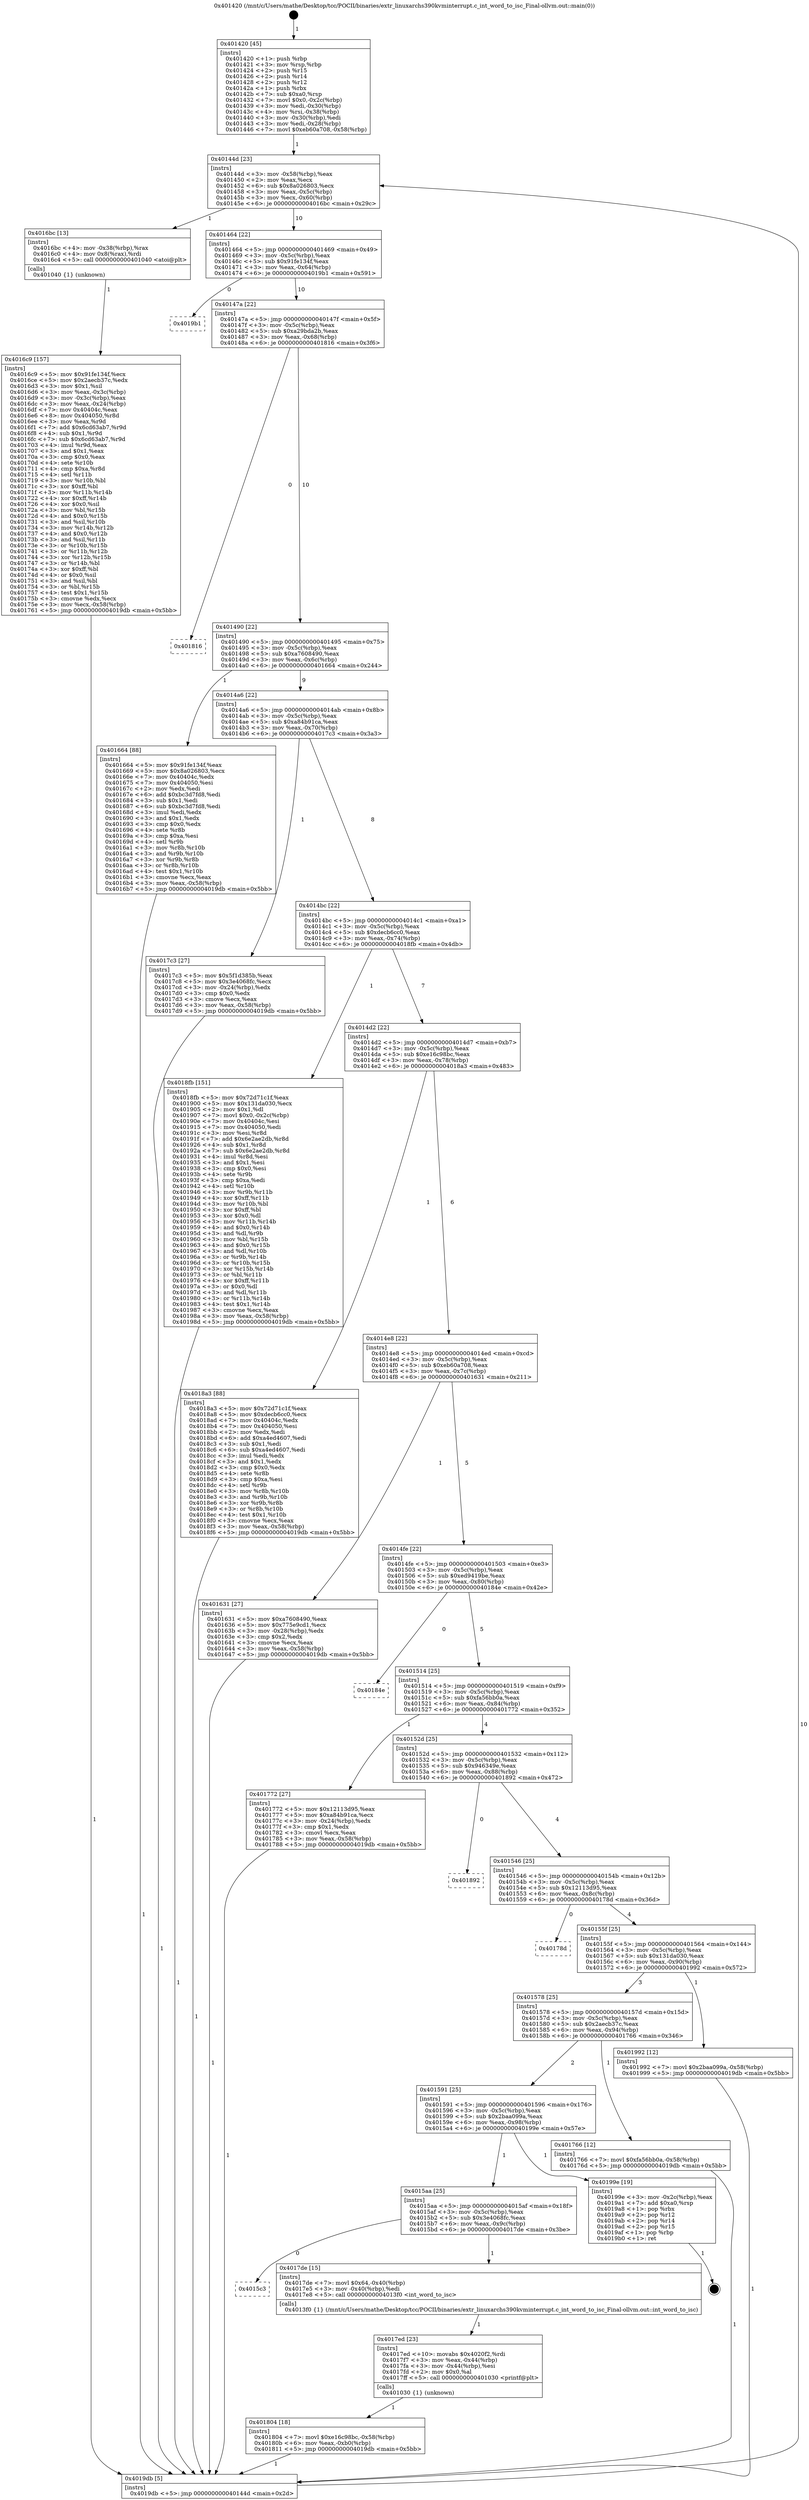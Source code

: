 digraph "0x401420" {
  label = "0x401420 (/mnt/c/Users/mathe/Desktop/tcc/POCII/binaries/extr_linuxarchs390kvminterrupt.c_int_word_to_isc_Final-ollvm.out::main(0))"
  labelloc = "t"
  node[shape=record]

  Entry [label="",width=0.3,height=0.3,shape=circle,fillcolor=black,style=filled]
  "0x40144d" [label="{
     0x40144d [23]\l
     | [instrs]\l
     &nbsp;&nbsp;0x40144d \<+3\>: mov -0x58(%rbp),%eax\l
     &nbsp;&nbsp;0x401450 \<+2\>: mov %eax,%ecx\l
     &nbsp;&nbsp;0x401452 \<+6\>: sub $0x8a026803,%ecx\l
     &nbsp;&nbsp;0x401458 \<+3\>: mov %eax,-0x5c(%rbp)\l
     &nbsp;&nbsp;0x40145b \<+3\>: mov %ecx,-0x60(%rbp)\l
     &nbsp;&nbsp;0x40145e \<+6\>: je 00000000004016bc \<main+0x29c\>\l
  }"]
  "0x4016bc" [label="{
     0x4016bc [13]\l
     | [instrs]\l
     &nbsp;&nbsp;0x4016bc \<+4\>: mov -0x38(%rbp),%rax\l
     &nbsp;&nbsp;0x4016c0 \<+4\>: mov 0x8(%rax),%rdi\l
     &nbsp;&nbsp;0x4016c4 \<+5\>: call 0000000000401040 \<atoi@plt\>\l
     | [calls]\l
     &nbsp;&nbsp;0x401040 \{1\} (unknown)\l
  }"]
  "0x401464" [label="{
     0x401464 [22]\l
     | [instrs]\l
     &nbsp;&nbsp;0x401464 \<+5\>: jmp 0000000000401469 \<main+0x49\>\l
     &nbsp;&nbsp;0x401469 \<+3\>: mov -0x5c(%rbp),%eax\l
     &nbsp;&nbsp;0x40146c \<+5\>: sub $0x91fe134f,%eax\l
     &nbsp;&nbsp;0x401471 \<+3\>: mov %eax,-0x64(%rbp)\l
     &nbsp;&nbsp;0x401474 \<+6\>: je 00000000004019b1 \<main+0x591\>\l
  }"]
  Exit [label="",width=0.3,height=0.3,shape=circle,fillcolor=black,style=filled,peripheries=2]
  "0x4019b1" [label="{
     0x4019b1\l
  }", style=dashed]
  "0x40147a" [label="{
     0x40147a [22]\l
     | [instrs]\l
     &nbsp;&nbsp;0x40147a \<+5\>: jmp 000000000040147f \<main+0x5f\>\l
     &nbsp;&nbsp;0x40147f \<+3\>: mov -0x5c(%rbp),%eax\l
     &nbsp;&nbsp;0x401482 \<+5\>: sub $0xa29bda2b,%eax\l
     &nbsp;&nbsp;0x401487 \<+3\>: mov %eax,-0x68(%rbp)\l
     &nbsp;&nbsp;0x40148a \<+6\>: je 0000000000401816 \<main+0x3f6\>\l
  }"]
  "0x401804" [label="{
     0x401804 [18]\l
     | [instrs]\l
     &nbsp;&nbsp;0x401804 \<+7\>: movl $0xe16c98bc,-0x58(%rbp)\l
     &nbsp;&nbsp;0x40180b \<+6\>: mov %eax,-0xb0(%rbp)\l
     &nbsp;&nbsp;0x401811 \<+5\>: jmp 00000000004019db \<main+0x5bb\>\l
  }"]
  "0x401816" [label="{
     0x401816\l
  }", style=dashed]
  "0x401490" [label="{
     0x401490 [22]\l
     | [instrs]\l
     &nbsp;&nbsp;0x401490 \<+5\>: jmp 0000000000401495 \<main+0x75\>\l
     &nbsp;&nbsp;0x401495 \<+3\>: mov -0x5c(%rbp),%eax\l
     &nbsp;&nbsp;0x401498 \<+5\>: sub $0xa7608490,%eax\l
     &nbsp;&nbsp;0x40149d \<+3\>: mov %eax,-0x6c(%rbp)\l
     &nbsp;&nbsp;0x4014a0 \<+6\>: je 0000000000401664 \<main+0x244\>\l
  }"]
  "0x4017ed" [label="{
     0x4017ed [23]\l
     | [instrs]\l
     &nbsp;&nbsp;0x4017ed \<+10\>: movabs $0x4020f2,%rdi\l
     &nbsp;&nbsp;0x4017f7 \<+3\>: mov %eax,-0x44(%rbp)\l
     &nbsp;&nbsp;0x4017fa \<+3\>: mov -0x44(%rbp),%esi\l
     &nbsp;&nbsp;0x4017fd \<+2\>: mov $0x0,%al\l
     &nbsp;&nbsp;0x4017ff \<+5\>: call 0000000000401030 \<printf@plt\>\l
     | [calls]\l
     &nbsp;&nbsp;0x401030 \{1\} (unknown)\l
  }"]
  "0x401664" [label="{
     0x401664 [88]\l
     | [instrs]\l
     &nbsp;&nbsp;0x401664 \<+5\>: mov $0x91fe134f,%eax\l
     &nbsp;&nbsp;0x401669 \<+5\>: mov $0x8a026803,%ecx\l
     &nbsp;&nbsp;0x40166e \<+7\>: mov 0x40404c,%edx\l
     &nbsp;&nbsp;0x401675 \<+7\>: mov 0x404050,%esi\l
     &nbsp;&nbsp;0x40167c \<+2\>: mov %edx,%edi\l
     &nbsp;&nbsp;0x40167e \<+6\>: add $0xbc3d7fd8,%edi\l
     &nbsp;&nbsp;0x401684 \<+3\>: sub $0x1,%edi\l
     &nbsp;&nbsp;0x401687 \<+6\>: sub $0xbc3d7fd8,%edi\l
     &nbsp;&nbsp;0x40168d \<+3\>: imul %edi,%edx\l
     &nbsp;&nbsp;0x401690 \<+3\>: and $0x1,%edx\l
     &nbsp;&nbsp;0x401693 \<+3\>: cmp $0x0,%edx\l
     &nbsp;&nbsp;0x401696 \<+4\>: sete %r8b\l
     &nbsp;&nbsp;0x40169a \<+3\>: cmp $0xa,%esi\l
     &nbsp;&nbsp;0x40169d \<+4\>: setl %r9b\l
     &nbsp;&nbsp;0x4016a1 \<+3\>: mov %r8b,%r10b\l
     &nbsp;&nbsp;0x4016a4 \<+3\>: and %r9b,%r10b\l
     &nbsp;&nbsp;0x4016a7 \<+3\>: xor %r9b,%r8b\l
     &nbsp;&nbsp;0x4016aa \<+3\>: or %r8b,%r10b\l
     &nbsp;&nbsp;0x4016ad \<+4\>: test $0x1,%r10b\l
     &nbsp;&nbsp;0x4016b1 \<+3\>: cmovne %ecx,%eax\l
     &nbsp;&nbsp;0x4016b4 \<+3\>: mov %eax,-0x58(%rbp)\l
     &nbsp;&nbsp;0x4016b7 \<+5\>: jmp 00000000004019db \<main+0x5bb\>\l
  }"]
  "0x4014a6" [label="{
     0x4014a6 [22]\l
     | [instrs]\l
     &nbsp;&nbsp;0x4014a6 \<+5\>: jmp 00000000004014ab \<main+0x8b\>\l
     &nbsp;&nbsp;0x4014ab \<+3\>: mov -0x5c(%rbp),%eax\l
     &nbsp;&nbsp;0x4014ae \<+5\>: sub $0xa84b91ca,%eax\l
     &nbsp;&nbsp;0x4014b3 \<+3\>: mov %eax,-0x70(%rbp)\l
     &nbsp;&nbsp;0x4014b6 \<+6\>: je 00000000004017c3 \<main+0x3a3\>\l
  }"]
  "0x4015c3" [label="{
     0x4015c3\l
  }", style=dashed]
  "0x4017c3" [label="{
     0x4017c3 [27]\l
     | [instrs]\l
     &nbsp;&nbsp;0x4017c3 \<+5\>: mov $0x5f1d385b,%eax\l
     &nbsp;&nbsp;0x4017c8 \<+5\>: mov $0x3e4068fc,%ecx\l
     &nbsp;&nbsp;0x4017cd \<+3\>: mov -0x24(%rbp),%edx\l
     &nbsp;&nbsp;0x4017d0 \<+3\>: cmp $0x0,%edx\l
     &nbsp;&nbsp;0x4017d3 \<+3\>: cmove %ecx,%eax\l
     &nbsp;&nbsp;0x4017d6 \<+3\>: mov %eax,-0x58(%rbp)\l
     &nbsp;&nbsp;0x4017d9 \<+5\>: jmp 00000000004019db \<main+0x5bb\>\l
  }"]
  "0x4014bc" [label="{
     0x4014bc [22]\l
     | [instrs]\l
     &nbsp;&nbsp;0x4014bc \<+5\>: jmp 00000000004014c1 \<main+0xa1\>\l
     &nbsp;&nbsp;0x4014c1 \<+3\>: mov -0x5c(%rbp),%eax\l
     &nbsp;&nbsp;0x4014c4 \<+5\>: sub $0xdecb6cc0,%eax\l
     &nbsp;&nbsp;0x4014c9 \<+3\>: mov %eax,-0x74(%rbp)\l
     &nbsp;&nbsp;0x4014cc \<+6\>: je 00000000004018fb \<main+0x4db\>\l
  }"]
  "0x4017de" [label="{
     0x4017de [15]\l
     | [instrs]\l
     &nbsp;&nbsp;0x4017de \<+7\>: movl $0x64,-0x40(%rbp)\l
     &nbsp;&nbsp;0x4017e5 \<+3\>: mov -0x40(%rbp),%edi\l
     &nbsp;&nbsp;0x4017e8 \<+5\>: call 00000000004013f0 \<int_word_to_isc\>\l
     | [calls]\l
     &nbsp;&nbsp;0x4013f0 \{1\} (/mnt/c/Users/mathe/Desktop/tcc/POCII/binaries/extr_linuxarchs390kvminterrupt.c_int_word_to_isc_Final-ollvm.out::int_word_to_isc)\l
  }"]
  "0x4018fb" [label="{
     0x4018fb [151]\l
     | [instrs]\l
     &nbsp;&nbsp;0x4018fb \<+5\>: mov $0x72d71c1f,%eax\l
     &nbsp;&nbsp;0x401900 \<+5\>: mov $0x131da030,%ecx\l
     &nbsp;&nbsp;0x401905 \<+2\>: mov $0x1,%dl\l
     &nbsp;&nbsp;0x401907 \<+7\>: movl $0x0,-0x2c(%rbp)\l
     &nbsp;&nbsp;0x40190e \<+7\>: mov 0x40404c,%esi\l
     &nbsp;&nbsp;0x401915 \<+7\>: mov 0x404050,%edi\l
     &nbsp;&nbsp;0x40191c \<+3\>: mov %esi,%r8d\l
     &nbsp;&nbsp;0x40191f \<+7\>: add $0x6e2ae2db,%r8d\l
     &nbsp;&nbsp;0x401926 \<+4\>: sub $0x1,%r8d\l
     &nbsp;&nbsp;0x40192a \<+7\>: sub $0x6e2ae2db,%r8d\l
     &nbsp;&nbsp;0x401931 \<+4\>: imul %r8d,%esi\l
     &nbsp;&nbsp;0x401935 \<+3\>: and $0x1,%esi\l
     &nbsp;&nbsp;0x401938 \<+3\>: cmp $0x0,%esi\l
     &nbsp;&nbsp;0x40193b \<+4\>: sete %r9b\l
     &nbsp;&nbsp;0x40193f \<+3\>: cmp $0xa,%edi\l
     &nbsp;&nbsp;0x401942 \<+4\>: setl %r10b\l
     &nbsp;&nbsp;0x401946 \<+3\>: mov %r9b,%r11b\l
     &nbsp;&nbsp;0x401949 \<+4\>: xor $0xff,%r11b\l
     &nbsp;&nbsp;0x40194d \<+3\>: mov %r10b,%bl\l
     &nbsp;&nbsp;0x401950 \<+3\>: xor $0xff,%bl\l
     &nbsp;&nbsp;0x401953 \<+3\>: xor $0x0,%dl\l
     &nbsp;&nbsp;0x401956 \<+3\>: mov %r11b,%r14b\l
     &nbsp;&nbsp;0x401959 \<+4\>: and $0x0,%r14b\l
     &nbsp;&nbsp;0x40195d \<+3\>: and %dl,%r9b\l
     &nbsp;&nbsp;0x401960 \<+3\>: mov %bl,%r15b\l
     &nbsp;&nbsp;0x401963 \<+4\>: and $0x0,%r15b\l
     &nbsp;&nbsp;0x401967 \<+3\>: and %dl,%r10b\l
     &nbsp;&nbsp;0x40196a \<+3\>: or %r9b,%r14b\l
     &nbsp;&nbsp;0x40196d \<+3\>: or %r10b,%r15b\l
     &nbsp;&nbsp;0x401970 \<+3\>: xor %r15b,%r14b\l
     &nbsp;&nbsp;0x401973 \<+3\>: or %bl,%r11b\l
     &nbsp;&nbsp;0x401976 \<+4\>: xor $0xff,%r11b\l
     &nbsp;&nbsp;0x40197a \<+3\>: or $0x0,%dl\l
     &nbsp;&nbsp;0x40197d \<+3\>: and %dl,%r11b\l
     &nbsp;&nbsp;0x401980 \<+3\>: or %r11b,%r14b\l
     &nbsp;&nbsp;0x401983 \<+4\>: test $0x1,%r14b\l
     &nbsp;&nbsp;0x401987 \<+3\>: cmovne %ecx,%eax\l
     &nbsp;&nbsp;0x40198a \<+3\>: mov %eax,-0x58(%rbp)\l
     &nbsp;&nbsp;0x40198d \<+5\>: jmp 00000000004019db \<main+0x5bb\>\l
  }"]
  "0x4014d2" [label="{
     0x4014d2 [22]\l
     | [instrs]\l
     &nbsp;&nbsp;0x4014d2 \<+5\>: jmp 00000000004014d7 \<main+0xb7\>\l
     &nbsp;&nbsp;0x4014d7 \<+3\>: mov -0x5c(%rbp),%eax\l
     &nbsp;&nbsp;0x4014da \<+5\>: sub $0xe16c98bc,%eax\l
     &nbsp;&nbsp;0x4014df \<+3\>: mov %eax,-0x78(%rbp)\l
     &nbsp;&nbsp;0x4014e2 \<+6\>: je 00000000004018a3 \<main+0x483\>\l
  }"]
  "0x4015aa" [label="{
     0x4015aa [25]\l
     | [instrs]\l
     &nbsp;&nbsp;0x4015aa \<+5\>: jmp 00000000004015af \<main+0x18f\>\l
     &nbsp;&nbsp;0x4015af \<+3\>: mov -0x5c(%rbp),%eax\l
     &nbsp;&nbsp;0x4015b2 \<+5\>: sub $0x3e4068fc,%eax\l
     &nbsp;&nbsp;0x4015b7 \<+6\>: mov %eax,-0x9c(%rbp)\l
     &nbsp;&nbsp;0x4015bd \<+6\>: je 00000000004017de \<main+0x3be\>\l
  }"]
  "0x4018a3" [label="{
     0x4018a3 [88]\l
     | [instrs]\l
     &nbsp;&nbsp;0x4018a3 \<+5\>: mov $0x72d71c1f,%eax\l
     &nbsp;&nbsp;0x4018a8 \<+5\>: mov $0xdecb6cc0,%ecx\l
     &nbsp;&nbsp;0x4018ad \<+7\>: mov 0x40404c,%edx\l
     &nbsp;&nbsp;0x4018b4 \<+7\>: mov 0x404050,%esi\l
     &nbsp;&nbsp;0x4018bb \<+2\>: mov %edx,%edi\l
     &nbsp;&nbsp;0x4018bd \<+6\>: add $0xa4ed4607,%edi\l
     &nbsp;&nbsp;0x4018c3 \<+3\>: sub $0x1,%edi\l
     &nbsp;&nbsp;0x4018c6 \<+6\>: sub $0xa4ed4607,%edi\l
     &nbsp;&nbsp;0x4018cc \<+3\>: imul %edi,%edx\l
     &nbsp;&nbsp;0x4018cf \<+3\>: and $0x1,%edx\l
     &nbsp;&nbsp;0x4018d2 \<+3\>: cmp $0x0,%edx\l
     &nbsp;&nbsp;0x4018d5 \<+4\>: sete %r8b\l
     &nbsp;&nbsp;0x4018d9 \<+3\>: cmp $0xa,%esi\l
     &nbsp;&nbsp;0x4018dc \<+4\>: setl %r9b\l
     &nbsp;&nbsp;0x4018e0 \<+3\>: mov %r8b,%r10b\l
     &nbsp;&nbsp;0x4018e3 \<+3\>: and %r9b,%r10b\l
     &nbsp;&nbsp;0x4018e6 \<+3\>: xor %r9b,%r8b\l
     &nbsp;&nbsp;0x4018e9 \<+3\>: or %r8b,%r10b\l
     &nbsp;&nbsp;0x4018ec \<+4\>: test $0x1,%r10b\l
     &nbsp;&nbsp;0x4018f0 \<+3\>: cmovne %ecx,%eax\l
     &nbsp;&nbsp;0x4018f3 \<+3\>: mov %eax,-0x58(%rbp)\l
     &nbsp;&nbsp;0x4018f6 \<+5\>: jmp 00000000004019db \<main+0x5bb\>\l
  }"]
  "0x4014e8" [label="{
     0x4014e8 [22]\l
     | [instrs]\l
     &nbsp;&nbsp;0x4014e8 \<+5\>: jmp 00000000004014ed \<main+0xcd\>\l
     &nbsp;&nbsp;0x4014ed \<+3\>: mov -0x5c(%rbp),%eax\l
     &nbsp;&nbsp;0x4014f0 \<+5\>: sub $0xeb60a708,%eax\l
     &nbsp;&nbsp;0x4014f5 \<+3\>: mov %eax,-0x7c(%rbp)\l
     &nbsp;&nbsp;0x4014f8 \<+6\>: je 0000000000401631 \<main+0x211\>\l
  }"]
  "0x40199e" [label="{
     0x40199e [19]\l
     | [instrs]\l
     &nbsp;&nbsp;0x40199e \<+3\>: mov -0x2c(%rbp),%eax\l
     &nbsp;&nbsp;0x4019a1 \<+7\>: add $0xa0,%rsp\l
     &nbsp;&nbsp;0x4019a8 \<+1\>: pop %rbx\l
     &nbsp;&nbsp;0x4019a9 \<+2\>: pop %r12\l
     &nbsp;&nbsp;0x4019ab \<+2\>: pop %r14\l
     &nbsp;&nbsp;0x4019ad \<+2\>: pop %r15\l
     &nbsp;&nbsp;0x4019af \<+1\>: pop %rbp\l
     &nbsp;&nbsp;0x4019b0 \<+1\>: ret\l
  }"]
  "0x401631" [label="{
     0x401631 [27]\l
     | [instrs]\l
     &nbsp;&nbsp;0x401631 \<+5\>: mov $0xa7608490,%eax\l
     &nbsp;&nbsp;0x401636 \<+5\>: mov $0x775e9cd1,%ecx\l
     &nbsp;&nbsp;0x40163b \<+3\>: mov -0x28(%rbp),%edx\l
     &nbsp;&nbsp;0x40163e \<+3\>: cmp $0x2,%edx\l
     &nbsp;&nbsp;0x401641 \<+3\>: cmovne %ecx,%eax\l
     &nbsp;&nbsp;0x401644 \<+3\>: mov %eax,-0x58(%rbp)\l
     &nbsp;&nbsp;0x401647 \<+5\>: jmp 00000000004019db \<main+0x5bb\>\l
  }"]
  "0x4014fe" [label="{
     0x4014fe [22]\l
     | [instrs]\l
     &nbsp;&nbsp;0x4014fe \<+5\>: jmp 0000000000401503 \<main+0xe3\>\l
     &nbsp;&nbsp;0x401503 \<+3\>: mov -0x5c(%rbp),%eax\l
     &nbsp;&nbsp;0x401506 \<+5\>: sub $0xed9419be,%eax\l
     &nbsp;&nbsp;0x40150b \<+3\>: mov %eax,-0x80(%rbp)\l
     &nbsp;&nbsp;0x40150e \<+6\>: je 000000000040184e \<main+0x42e\>\l
  }"]
  "0x4019db" [label="{
     0x4019db [5]\l
     | [instrs]\l
     &nbsp;&nbsp;0x4019db \<+5\>: jmp 000000000040144d \<main+0x2d\>\l
  }"]
  "0x401420" [label="{
     0x401420 [45]\l
     | [instrs]\l
     &nbsp;&nbsp;0x401420 \<+1\>: push %rbp\l
     &nbsp;&nbsp;0x401421 \<+3\>: mov %rsp,%rbp\l
     &nbsp;&nbsp;0x401424 \<+2\>: push %r15\l
     &nbsp;&nbsp;0x401426 \<+2\>: push %r14\l
     &nbsp;&nbsp;0x401428 \<+2\>: push %r12\l
     &nbsp;&nbsp;0x40142a \<+1\>: push %rbx\l
     &nbsp;&nbsp;0x40142b \<+7\>: sub $0xa0,%rsp\l
     &nbsp;&nbsp;0x401432 \<+7\>: movl $0x0,-0x2c(%rbp)\l
     &nbsp;&nbsp;0x401439 \<+3\>: mov %edi,-0x30(%rbp)\l
     &nbsp;&nbsp;0x40143c \<+4\>: mov %rsi,-0x38(%rbp)\l
     &nbsp;&nbsp;0x401440 \<+3\>: mov -0x30(%rbp),%edi\l
     &nbsp;&nbsp;0x401443 \<+3\>: mov %edi,-0x28(%rbp)\l
     &nbsp;&nbsp;0x401446 \<+7\>: movl $0xeb60a708,-0x58(%rbp)\l
  }"]
  "0x4016c9" [label="{
     0x4016c9 [157]\l
     | [instrs]\l
     &nbsp;&nbsp;0x4016c9 \<+5\>: mov $0x91fe134f,%ecx\l
     &nbsp;&nbsp;0x4016ce \<+5\>: mov $0x2aecb37c,%edx\l
     &nbsp;&nbsp;0x4016d3 \<+3\>: mov $0x1,%sil\l
     &nbsp;&nbsp;0x4016d6 \<+3\>: mov %eax,-0x3c(%rbp)\l
     &nbsp;&nbsp;0x4016d9 \<+3\>: mov -0x3c(%rbp),%eax\l
     &nbsp;&nbsp;0x4016dc \<+3\>: mov %eax,-0x24(%rbp)\l
     &nbsp;&nbsp;0x4016df \<+7\>: mov 0x40404c,%eax\l
     &nbsp;&nbsp;0x4016e6 \<+8\>: mov 0x404050,%r8d\l
     &nbsp;&nbsp;0x4016ee \<+3\>: mov %eax,%r9d\l
     &nbsp;&nbsp;0x4016f1 \<+7\>: add $0x6cd63ab7,%r9d\l
     &nbsp;&nbsp;0x4016f8 \<+4\>: sub $0x1,%r9d\l
     &nbsp;&nbsp;0x4016fc \<+7\>: sub $0x6cd63ab7,%r9d\l
     &nbsp;&nbsp;0x401703 \<+4\>: imul %r9d,%eax\l
     &nbsp;&nbsp;0x401707 \<+3\>: and $0x1,%eax\l
     &nbsp;&nbsp;0x40170a \<+3\>: cmp $0x0,%eax\l
     &nbsp;&nbsp;0x40170d \<+4\>: sete %r10b\l
     &nbsp;&nbsp;0x401711 \<+4\>: cmp $0xa,%r8d\l
     &nbsp;&nbsp;0x401715 \<+4\>: setl %r11b\l
     &nbsp;&nbsp;0x401719 \<+3\>: mov %r10b,%bl\l
     &nbsp;&nbsp;0x40171c \<+3\>: xor $0xff,%bl\l
     &nbsp;&nbsp;0x40171f \<+3\>: mov %r11b,%r14b\l
     &nbsp;&nbsp;0x401722 \<+4\>: xor $0xff,%r14b\l
     &nbsp;&nbsp;0x401726 \<+4\>: xor $0x0,%sil\l
     &nbsp;&nbsp;0x40172a \<+3\>: mov %bl,%r15b\l
     &nbsp;&nbsp;0x40172d \<+4\>: and $0x0,%r15b\l
     &nbsp;&nbsp;0x401731 \<+3\>: and %sil,%r10b\l
     &nbsp;&nbsp;0x401734 \<+3\>: mov %r14b,%r12b\l
     &nbsp;&nbsp;0x401737 \<+4\>: and $0x0,%r12b\l
     &nbsp;&nbsp;0x40173b \<+3\>: and %sil,%r11b\l
     &nbsp;&nbsp;0x40173e \<+3\>: or %r10b,%r15b\l
     &nbsp;&nbsp;0x401741 \<+3\>: or %r11b,%r12b\l
     &nbsp;&nbsp;0x401744 \<+3\>: xor %r12b,%r15b\l
     &nbsp;&nbsp;0x401747 \<+3\>: or %r14b,%bl\l
     &nbsp;&nbsp;0x40174a \<+3\>: xor $0xff,%bl\l
     &nbsp;&nbsp;0x40174d \<+4\>: or $0x0,%sil\l
     &nbsp;&nbsp;0x401751 \<+3\>: and %sil,%bl\l
     &nbsp;&nbsp;0x401754 \<+3\>: or %bl,%r15b\l
     &nbsp;&nbsp;0x401757 \<+4\>: test $0x1,%r15b\l
     &nbsp;&nbsp;0x40175b \<+3\>: cmovne %edx,%ecx\l
     &nbsp;&nbsp;0x40175e \<+3\>: mov %ecx,-0x58(%rbp)\l
     &nbsp;&nbsp;0x401761 \<+5\>: jmp 00000000004019db \<main+0x5bb\>\l
  }"]
  "0x401591" [label="{
     0x401591 [25]\l
     | [instrs]\l
     &nbsp;&nbsp;0x401591 \<+5\>: jmp 0000000000401596 \<main+0x176\>\l
     &nbsp;&nbsp;0x401596 \<+3\>: mov -0x5c(%rbp),%eax\l
     &nbsp;&nbsp;0x401599 \<+5\>: sub $0x2baa099a,%eax\l
     &nbsp;&nbsp;0x40159e \<+6\>: mov %eax,-0x98(%rbp)\l
     &nbsp;&nbsp;0x4015a4 \<+6\>: je 000000000040199e \<main+0x57e\>\l
  }"]
  "0x40184e" [label="{
     0x40184e\l
  }", style=dashed]
  "0x401514" [label="{
     0x401514 [25]\l
     | [instrs]\l
     &nbsp;&nbsp;0x401514 \<+5\>: jmp 0000000000401519 \<main+0xf9\>\l
     &nbsp;&nbsp;0x401519 \<+3\>: mov -0x5c(%rbp),%eax\l
     &nbsp;&nbsp;0x40151c \<+5\>: sub $0xfa56bb0a,%eax\l
     &nbsp;&nbsp;0x401521 \<+6\>: mov %eax,-0x84(%rbp)\l
     &nbsp;&nbsp;0x401527 \<+6\>: je 0000000000401772 \<main+0x352\>\l
  }"]
  "0x401766" [label="{
     0x401766 [12]\l
     | [instrs]\l
     &nbsp;&nbsp;0x401766 \<+7\>: movl $0xfa56bb0a,-0x58(%rbp)\l
     &nbsp;&nbsp;0x40176d \<+5\>: jmp 00000000004019db \<main+0x5bb\>\l
  }"]
  "0x401772" [label="{
     0x401772 [27]\l
     | [instrs]\l
     &nbsp;&nbsp;0x401772 \<+5\>: mov $0x12113d95,%eax\l
     &nbsp;&nbsp;0x401777 \<+5\>: mov $0xa84b91ca,%ecx\l
     &nbsp;&nbsp;0x40177c \<+3\>: mov -0x24(%rbp),%edx\l
     &nbsp;&nbsp;0x40177f \<+3\>: cmp $0x1,%edx\l
     &nbsp;&nbsp;0x401782 \<+3\>: cmovl %ecx,%eax\l
     &nbsp;&nbsp;0x401785 \<+3\>: mov %eax,-0x58(%rbp)\l
     &nbsp;&nbsp;0x401788 \<+5\>: jmp 00000000004019db \<main+0x5bb\>\l
  }"]
  "0x40152d" [label="{
     0x40152d [25]\l
     | [instrs]\l
     &nbsp;&nbsp;0x40152d \<+5\>: jmp 0000000000401532 \<main+0x112\>\l
     &nbsp;&nbsp;0x401532 \<+3\>: mov -0x5c(%rbp),%eax\l
     &nbsp;&nbsp;0x401535 \<+5\>: sub $0x946349e,%eax\l
     &nbsp;&nbsp;0x40153a \<+6\>: mov %eax,-0x88(%rbp)\l
     &nbsp;&nbsp;0x401540 \<+6\>: je 0000000000401892 \<main+0x472\>\l
  }"]
  "0x401578" [label="{
     0x401578 [25]\l
     | [instrs]\l
     &nbsp;&nbsp;0x401578 \<+5\>: jmp 000000000040157d \<main+0x15d\>\l
     &nbsp;&nbsp;0x40157d \<+3\>: mov -0x5c(%rbp),%eax\l
     &nbsp;&nbsp;0x401580 \<+5\>: sub $0x2aecb37c,%eax\l
     &nbsp;&nbsp;0x401585 \<+6\>: mov %eax,-0x94(%rbp)\l
     &nbsp;&nbsp;0x40158b \<+6\>: je 0000000000401766 \<main+0x346\>\l
  }"]
  "0x401892" [label="{
     0x401892\l
  }", style=dashed]
  "0x401546" [label="{
     0x401546 [25]\l
     | [instrs]\l
     &nbsp;&nbsp;0x401546 \<+5\>: jmp 000000000040154b \<main+0x12b\>\l
     &nbsp;&nbsp;0x40154b \<+3\>: mov -0x5c(%rbp),%eax\l
     &nbsp;&nbsp;0x40154e \<+5\>: sub $0x12113d95,%eax\l
     &nbsp;&nbsp;0x401553 \<+6\>: mov %eax,-0x8c(%rbp)\l
     &nbsp;&nbsp;0x401559 \<+6\>: je 000000000040178d \<main+0x36d\>\l
  }"]
  "0x401992" [label="{
     0x401992 [12]\l
     | [instrs]\l
     &nbsp;&nbsp;0x401992 \<+7\>: movl $0x2baa099a,-0x58(%rbp)\l
     &nbsp;&nbsp;0x401999 \<+5\>: jmp 00000000004019db \<main+0x5bb\>\l
  }"]
  "0x40178d" [label="{
     0x40178d\l
  }", style=dashed]
  "0x40155f" [label="{
     0x40155f [25]\l
     | [instrs]\l
     &nbsp;&nbsp;0x40155f \<+5\>: jmp 0000000000401564 \<main+0x144\>\l
     &nbsp;&nbsp;0x401564 \<+3\>: mov -0x5c(%rbp),%eax\l
     &nbsp;&nbsp;0x401567 \<+5\>: sub $0x131da030,%eax\l
     &nbsp;&nbsp;0x40156c \<+6\>: mov %eax,-0x90(%rbp)\l
     &nbsp;&nbsp;0x401572 \<+6\>: je 0000000000401992 \<main+0x572\>\l
  }"]
  Entry -> "0x401420" [label=" 1"]
  "0x40144d" -> "0x4016bc" [label=" 1"]
  "0x40144d" -> "0x401464" [label=" 10"]
  "0x40199e" -> Exit [label=" 1"]
  "0x401464" -> "0x4019b1" [label=" 0"]
  "0x401464" -> "0x40147a" [label=" 10"]
  "0x401992" -> "0x4019db" [label=" 1"]
  "0x40147a" -> "0x401816" [label=" 0"]
  "0x40147a" -> "0x401490" [label=" 10"]
  "0x4018fb" -> "0x4019db" [label=" 1"]
  "0x401490" -> "0x401664" [label=" 1"]
  "0x401490" -> "0x4014a6" [label=" 9"]
  "0x4018a3" -> "0x4019db" [label=" 1"]
  "0x4014a6" -> "0x4017c3" [label=" 1"]
  "0x4014a6" -> "0x4014bc" [label=" 8"]
  "0x401804" -> "0x4019db" [label=" 1"]
  "0x4014bc" -> "0x4018fb" [label=" 1"]
  "0x4014bc" -> "0x4014d2" [label=" 7"]
  "0x4017ed" -> "0x401804" [label=" 1"]
  "0x4014d2" -> "0x4018a3" [label=" 1"]
  "0x4014d2" -> "0x4014e8" [label=" 6"]
  "0x4015aa" -> "0x4015c3" [label=" 0"]
  "0x4014e8" -> "0x401631" [label=" 1"]
  "0x4014e8" -> "0x4014fe" [label=" 5"]
  "0x401631" -> "0x4019db" [label=" 1"]
  "0x401420" -> "0x40144d" [label=" 1"]
  "0x4019db" -> "0x40144d" [label=" 10"]
  "0x401664" -> "0x4019db" [label=" 1"]
  "0x4016bc" -> "0x4016c9" [label=" 1"]
  "0x4016c9" -> "0x4019db" [label=" 1"]
  "0x4015aa" -> "0x4017de" [label=" 1"]
  "0x4014fe" -> "0x40184e" [label=" 0"]
  "0x4014fe" -> "0x401514" [label=" 5"]
  "0x401591" -> "0x4015aa" [label=" 1"]
  "0x401514" -> "0x401772" [label=" 1"]
  "0x401514" -> "0x40152d" [label=" 4"]
  "0x401591" -> "0x40199e" [label=" 1"]
  "0x40152d" -> "0x401892" [label=" 0"]
  "0x40152d" -> "0x401546" [label=" 4"]
  "0x4017c3" -> "0x4019db" [label=" 1"]
  "0x401546" -> "0x40178d" [label=" 0"]
  "0x401546" -> "0x40155f" [label=" 4"]
  "0x401772" -> "0x4019db" [label=" 1"]
  "0x40155f" -> "0x401992" [label=" 1"]
  "0x40155f" -> "0x401578" [label=" 3"]
  "0x4017de" -> "0x4017ed" [label=" 1"]
  "0x401578" -> "0x401766" [label=" 1"]
  "0x401578" -> "0x401591" [label=" 2"]
  "0x401766" -> "0x4019db" [label=" 1"]
}
